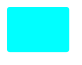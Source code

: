 @startuml

skinparam ClassBackgroundColor #Aqua
skinparam ClassFontColor #Aqua
skinparam ClassBorderColor #Aqua

skinparam ClassStereotypeFontSize 0
skinparam CircledCharacterFontSize 0
skinparam CircledCharacterRadius 0
skinparam ClassBorderThickness 0
skinparam Shadowing false

class Dummy

@enduml